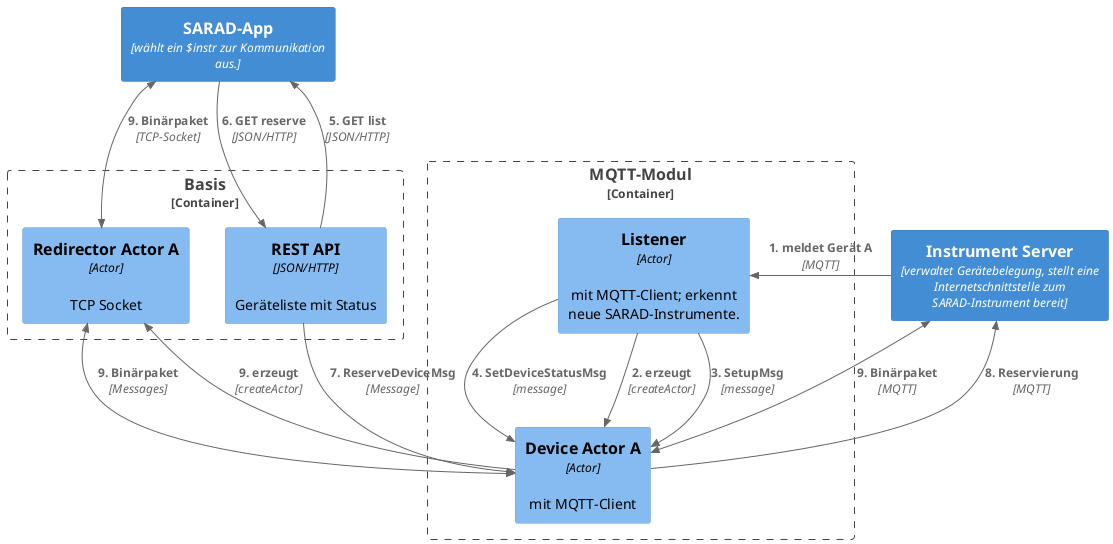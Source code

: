 @startuml
!include <c4/C4_Component.puml>
!include <office/Users/user.puml>

hide stereotype

' AddTagSupport("mod", $borderColor="#d73027")

!$app = "SARAD-App"
!$rs = "Registration Server"
!$is = "Instrument Server"
!$inst = "SARAD-Instrument"
!$inst_m = "SARAD-Instrumente"

Container(app, $app, "wählt ein $instr zur Kommunikation aus.")

Container_Boundary(mod, "MQTT-Modul", $rs, $tags="mod") {
        Component(listener, "Listener", "Actor", "mit MQTT-Client; erkennt neue $inst_m.")
        Component(device_actor1, "Device Actor A", "Actor", "mit MQTT-Client")
}
Container_Boundary(rs, "Basis", $rs) {
        Component(api, "REST API", "JSON/HTTP", "Geräteliste mit Status")
        Component(redirector1, "Redirector Actor A", "Actor", "TCP Socket")
}

Container(is1, $is, "verwaltet Gerätebelegung, stellt eine Internetschnittstelle zum $inst bereit")

Rel(is1, listener, "1. meldet Gerät A", "MQTT")
Rel(listener, device_actor1, "2. erzeugt", "createActor")
Rel(listener, device_actor1, "3. SetupMsg", "message")
Rel(listener, device_actor1, "4. SetDeviceStatusMsg", "message")
Rel(api, app, "5. GET list", "JSON/HTTP")
Rel(app, api, "6. GET reserve", "JSON/HTTP")
Rel(api, device_actor1, "7. ReserveDeviceMsg", "Message")
Rel(device_actor1, is1, "8. Reservierung", "MQTT")
Rel(device_actor1, redirector1, "9. erzeugt", "createActor")
BiRel(app, redirector1, "9. Binärpaket", "TCP-Socket")
BiRel(redirector1, device_actor1, "9. Binärpaket", "Messages")
BiRel(is1, device_actor1, "9. Binärpaket", "MQTT")
@enduml

